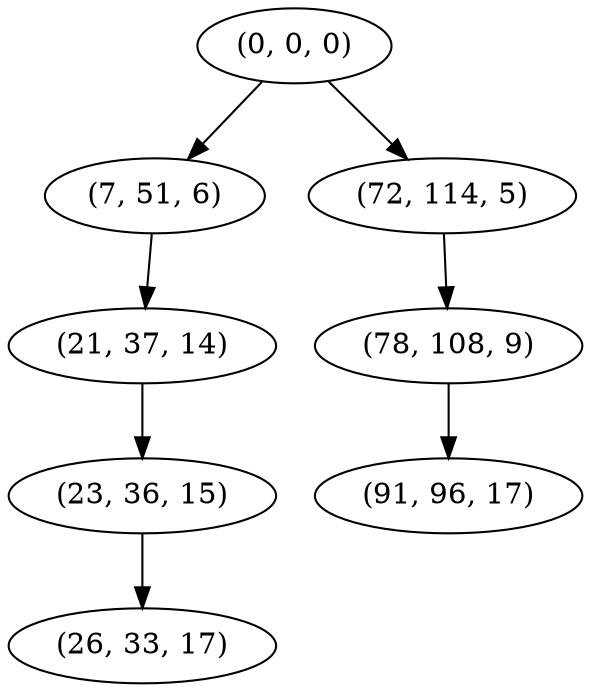digraph tree {
    "(0, 0, 0)";
    "(7, 51, 6)";
    "(21, 37, 14)";
    "(23, 36, 15)";
    "(26, 33, 17)";
    "(72, 114, 5)";
    "(78, 108, 9)";
    "(91, 96, 17)";
    "(0, 0, 0)" -> "(7, 51, 6)";
    "(0, 0, 0)" -> "(72, 114, 5)";
    "(7, 51, 6)" -> "(21, 37, 14)";
    "(21, 37, 14)" -> "(23, 36, 15)";
    "(23, 36, 15)" -> "(26, 33, 17)";
    "(72, 114, 5)" -> "(78, 108, 9)";
    "(78, 108, 9)" -> "(91, 96, 17)";
}
